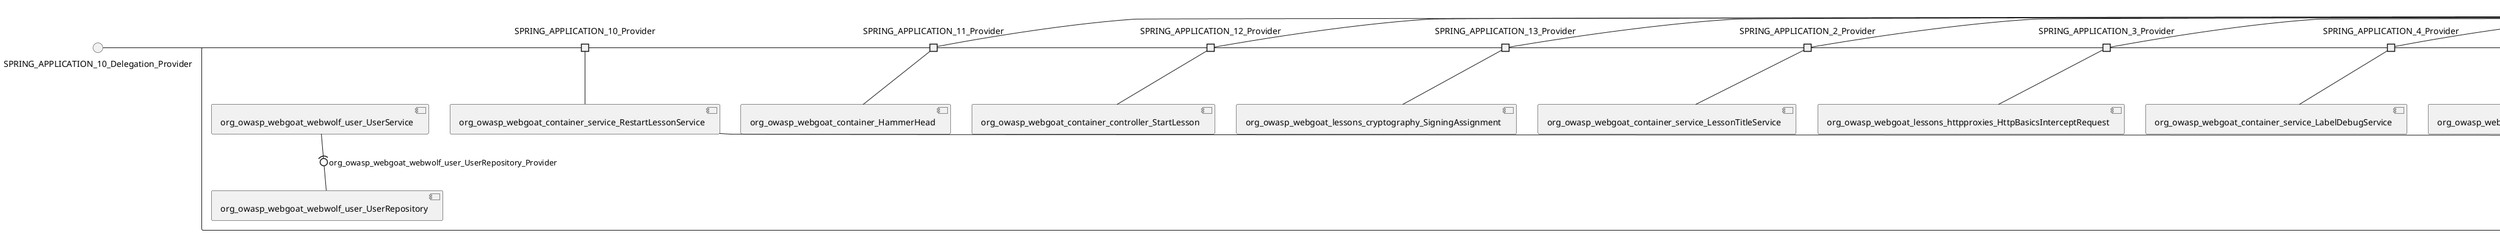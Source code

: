@startuml
skinparam fixCircleLabelOverlapping true
skinparam componentStyle uml2
() SPRING_APPLICATION_10_Delegation_Provider
() SPRING_APPLICATION_11_Delegation_Provider
() SPRING_APPLICATION_12_Delegation_Provider
() SPRING_APPLICATION_13_Delegation_Provider
() SPRING_APPLICATION_2_Delegation_Provider
() SPRING_APPLICATION_3_Delegation_Provider
() SPRING_APPLICATION_4_Delegation_Provider
() SPRING_APPLICATION_5_Delegation_Provider
() SPRING_APPLICATION_6_Delegation_Provider
() SPRING_APPLICATION_7_Delegation_Provider
() SPRING_APPLICATION_8_Delegation_Provider
() SPRING_APPLICATION_9_Delegation_Provider
() SPRING_APPLICATION_BypassRestrictions_FieldRestrictions_POST_Delegation_Provider
() SPRING_APPLICATION_BypassRestrictions_frontendValidation_POST_Delegation_Provider
() SPRING_APPLICATION_ChromeDevTools_dummy_POST_Delegation_Provider
() SPRING_APPLICATION_CrossSiteScriptingStored_stored_xss_follow_up_POST_Delegation_Provider
() SPRING_APPLICATION_CrossSiteScripting_attack1_POST_Delegation_Provider
() SPRING_APPLICATION_CrossSiteScripting_attack3_POST_Delegation_Provider
() SPRING_APPLICATION_CrossSiteScripting_attack4_POST_Delegation_Provider
() SPRING_APPLICATION_CrossSiteScripting_attack5a_GET_Delegation_Provider
() SPRING_APPLICATION_CrossSiteScripting_attack6a_POST_Delegation_Provider
() SPRING_APPLICATION_CrossSiteScripting_dom_follow_up_POST_Delegation_Provider
() SPRING_APPLICATION_CrossSiteScripting_phone_home_xss_POST_Delegation_Provider
() SPRING_APPLICATION_CrossSiteScripting_quiz_GET_POST_Delegation_Provider
() SPRING_APPLICATION_Delegation_Provider
() SPRING_APPLICATION_GET_10_Delegation_Provider
() SPRING_APPLICATION_GET_11_Delegation_Provider
() SPRING_APPLICATION_GET_2_Delegation_Provider
() SPRING_APPLICATION_GET_3_Delegation_Provider
() SPRING_APPLICATION_GET_4_Delegation_Provider
() SPRING_APPLICATION_GET_5_Delegation_Provider
() SPRING_APPLICATION_GET_6_Delegation_Provider
() SPRING_APPLICATION_GET_7_Delegation_Provider
() SPRING_APPLICATION_GET_8_Delegation_Provider
() SPRING_APPLICATION_GET_9_Delegation_Provider
() SPRING_APPLICATION_GET_Delegation_Provider
() SPRING_APPLICATION_HtmlTampering_task_POST_Delegation_Provider
() SPRING_APPLICATION_HttpBasics_attack1_POST_Delegation_Provider
() SPRING_APPLICATION_HttpBasics_attack2_POST_Delegation_Provider
() SPRING_APPLICATION_IDOR_diff_attributes_POST_Delegation_Provider
() SPRING_APPLICATION_IDOR_login_POST_Delegation_Provider
() SPRING_APPLICATION_IDOR_profile_alt_path_POST_Delegation_Provider
() SPRING_APPLICATION_InsecureDeserialization_task_POST_Delegation_Provider
() SPRING_APPLICATION_InsecureLogin_POST_Delegation_Provider
() SPRING_APPLICATION_JWT_decode_POST_Delegation_Provider
() SPRING_APPLICATION_JWT_jku_POST_Delegation_Provider
() SPRING_APPLICATION_JWT_kid_POST_Delegation_Provider
() SPRING_APPLICATION_JWT_quiz_GET_POST_Delegation_Provider
() SPRING_APPLICATION_JWT_refresh_POST_Delegation_Provider
() SPRING_APPLICATION_JWT_votings_GET_POST_Delegation_Provider
() SPRING_APPLICATION_LogSpoofing_log_bleeding_POST_Delegation_Provider
() SPRING_APPLICATION_LogSpoofing_log_spoofing_POST_Delegation_Provider
() SPRING_APPLICATION_POST_10_Delegation_Provider
() SPRING_APPLICATION_POST_11_Delegation_Provider
() SPRING_APPLICATION_POST_12_Delegation_Provider
() SPRING_APPLICATION_POST_13_Delegation_Provider
() SPRING_APPLICATION_POST_14_Delegation_Provider
() SPRING_APPLICATION_POST_15_Delegation_Provider
() SPRING_APPLICATION_POST_16_Delegation_Provider
() SPRING_APPLICATION_POST_17_Delegation_Provider
() SPRING_APPLICATION_POST_18_Delegation_Provider
() SPRING_APPLICATION_POST_2_Delegation_Provider
() SPRING_APPLICATION_POST_3_Delegation_Provider
() SPRING_APPLICATION_POST_4_Delegation_Provider
() SPRING_APPLICATION_POST_5_Delegation_Provider
() SPRING_APPLICATION_POST_6_Delegation_Provider
() SPRING_APPLICATION_POST_7_Delegation_Provider
() SPRING_APPLICATION_POST_8_Delegation_Provider
() SPRING_APPLICATION_POST_9_Delegation_Provider
() SPRING_APPLICATION_POST_Delegation_Provider
() SPRING_APPLICATION_PUT_Delegation_Provider
() SPRING_APPLICATION_PasswordReset_ForgotPassword_create_password_reset_link_POST_Delegation_Provider
() SPRING_APPLICATION_PasswordReset_SecurityQuestions_POST_Delegation_Provider
() SPRING_APPLICATION_PasswordReset_reset_POST_Delegation_Provider
() SPRING_APPLICATION_PathTraversal_profile_picture_GET_Delegation_Provider
() SPRING_APPLICATION_PathTraversal_profile_picture_fix_GET_Delegation_Provider
() SPRING_APPLICATION_PathTraversal_profile_upload_POST_Delegation_Provider
() SPRING_APPLICATION_PathTraversal_profile_upload_fix_POST_Delegation_Provider
() SPRING_APPLICATION_PathTraversal_profile_upload_remove_user_input_POST_Delegation_Provider
() SPRING_APPLICATION_PathTraversal_random_POST_Delegation_Provider
() SPRING_APPLICATION_PathTraversal_random_picture_GET_Delegation_Provider
() SPRING_APPLICATION_PathTraversal_zip_slip_GET_POST_Delegation_Provider
() SPRING_APPLICATION_SSRF_task1_POST_Delegation_Provider
() SPRING_APPLICATION_SSRF_task2_POST_Delegation_Provider
() SPRING_APPLICATION_SecurePasswords_assignment_POST_Delegation_Provider
() SPRING_APPLICATION_SqlInjectionAdvanced_attack6a_POST_Delegation_Provider
() SPRING_APPLICATION_SqlInjectionAdvanced_attack6b_POST_Delegation_Provider
() SPRING_APPLICATION_SqlInjectionAdvanced_challenge_Login_POST_Delegation_Provider
() SPRING_APPLICATION_SqlInjectionAdvanced_challenge_PUT_Delegation_Provider
() SPRING_APPLICATION_SqlInjectionAdvanced_quiz_GET_POST_Delegation_Provider
() SPRING_APPLICATION_SqlInjectionMitigations_attack10a_POST_Delegation_Provider
() SPRING_APPLICATION_SqlInjectionMitigations_attack10b_POST_Delegation_Provider
() SPRING_APPLICATION_SqlInjectionMitigations_attack12a_POST_Delegation_Provider
() SPRING_APPLICATION_SqlInjectionMitigations_servers_GET_Delegation_Provider
() SPRING_APPLICATION_SqlInjection_assignment5a_POST_Delegation_Provider
() SPRING_APPLICATION_SqlInjection_assignment5b_POST_Delegation_Provider
() SPRING_APPLICATION_SqlInjection_attack10_POST_Delegation_Provider
() SPRING_APPLICATION_SqlInjection_attack2_POST_Delegation_Provider
() SPRING_APPLICATION_SqlInjection_attack3_POST_Delegation_Provider
() SPRING_APPLICATION_SqlInjection_attack4_POST_Delegation_Provider
() SPRING_APPLICATION_SqlInjection_attack5_POST_Delegation_Provider
() SPRING_APPLICATION_SqlInjection_attack8_POST_Delegation_Provider
() SPRING_APPLICATION_SqlInjection_attack9_POST_Delegation_Provider
() SPRING_APPLICATION_SqlOnlyInputValidationOnKeywords_attack_POST_Delegation_Provider
() SPRING_APPLICATION_SqlOnlyInputValidation_attack_POST_Delegation_Provider
() SPRING_APPLICATION_VulnerableComponents_attack1_POST_Delegation_Provider
() SPRING_APPLICATION_WebWolf_GET_Delegation_Provider
() SPRING_APPLICATION_WebWolf_landing_POST_Delegation_Provider
() SPRING_APPLICATION_WebWolf_mail_POST_Delegation_Provider
() SPRING_APPLICATION_challenge_1_POST_Delegation_Provider
() SPRING_APPLICATION_challenge_5_POST_Delegation_Provider
() SPRING_APPLICATION_challenge_7_POST_Delegation_Provider
() SPRING_APPLICATION_challenge_8_GET_Delegation_Provider
() SPRING_APPLICATION_challenge_logo_Delegation_Provider
() SPRING_APPLICATION_cia_quiz_GET_POST_Delegation_Provider
() SPRING_APPLICATION_clientSideFiltering_attack1_POST_Delegation_Provider
() SPRING_APPLICATION_clientSideFiltering_challenge_store_coupons_GET_Delegation_Provider
() SPRING_APPLICATION_clientSideFiltering_getItForFree_POST_Delegation_Provider
() SPRING_APPLICATION_clientSideFiltering_salaries_GET_Delegation_Provider
() SPRING_APPLICATION_crypto_encoding_xor_POST_Delegation_Provider
() SPRING_APPLICATION_crypto_secure_defaults_POST_Delegation_Provider
() SPRING_APPLICATION_jwt_GET_Delegation_Provider
() SPRING_APPLICATION_landing_Delegation_Provider
() SPRING_APPLICATION_lesson_template_GET_POST_Delegation_Provider
() SPRING_APPLICATION_login_oauth_mvc_GET_Delegation_Provider
() SPRING_APPLICATION_mail_DELETE_GET_POST_Delegation_Provider
() SPRING_APPLICATION_register_mvc_POST_Delegation_Provider
() SPRING_APPLICATION_registration_GET_Delegation_Provider
() SPRING_APPLICATION_requests_GET_Delegation_Provider
() SPRING_APPLICATION_scoreboard_data_GET_Delegation_Provider
() SPRING_APPLICATION_server_directory_GET_Delegation_Provider
() SPRING_APPLICATION_service_lessonoverview_mvc_Delegation_Provider
() SPRING_APPLICATION_xxe_comments_GET_Delegation_Provider
rectangle System {
[org_owasp_webgoat_container_HammerHead] [[webgoat-webgoat.repository#_Y9H17tSEEe6ML8JcFlEOmQ]]
[org_owasp_webgoat_container_WebWolfRedirect] [[webgoat-webgoat.repository#_Y9H17tSEEe6ML8JcFlEOmQ]]
[org_owasp_webgoat_container_controller_StartLesson] [[webgoat-webgoat.repository#_Y9H17tSEEe6ML8JcFlEOmQ]]
[org_owasp_webgoat_container_controller_Welcome] [[webgoat-webgoat.repository#_Y9H17tSEEe6ML8JcFlEOmQ]]
[org_owasp_webgoat_container_i18n_PluginMessages_Provider] [[webgoat-webgoat.repository#_Y9H17tSEEe6ML8JcFlEOmQ]]
[org_owasp_webgoat_container_service_EnvironmentService] [[webgoat-webgoat.repository#_Y9H17tSEEe6ML8JcFlEOmQ]]
[org_owasp_webgoat_container_service_HintService] [[webgoat-webgoat.repository#_Y9H17tSEEe6ML8JcFlEOmQ]]
[org_owasp_webgoat_container_service_LabelDebugService] [[webgoat-webgoat.repository#_Y9H17tSEEe6ML8JcFlEOmQ]]
[org_owasp_webgoat_container_service_LabelService] [[webgoat-webgoat.repository#_Y9H17tSEEe6ML8JcFlEOmQ]]
[org_owasp_webgoat_container_service_LessonInfoService] [[webgoat-webgoat.repository#_Y9H17tSEEe6ML8JcFlEOmQ]]
[org_owasp_webgoat_container_service_LessonMenuService] [[webgoat-webgoat.repository#_Y9H17tSEEe6ML8JcFlEOmQ]]
[org_owasp_webgoat_container_service_LessonProgressService] [[webgoat-webgoat.repository#_Y9H17tSEEe6ML8JcFlEOmQ]]
[org_owasp_webgoat_container_service_LessonTitleService] [[webgoat-webgoat.repository#_Y9H17tSEEe6ML8JcFlEOmQ]]
[org_owasp_webgoat_container_service_ReportCardService] [[webgoat-webgoat.repository#_Y9H17tSEEe6ML8JcFlEOmQ]]
[org_owasp_webgoat_container_service_RestartLessonService] [[webgoat-webgoat.repository#_Y9H17tSEEe6ML8JcFlEOmQ]]
[org_owasp_webgoat_container_service_SessionService] [[webgoat-webgoat.repository#_Y9H17tSEEe6ML8JcFlEOmQ]]
[org_owasp_webgoat_container_session_UserSessionData_Provider] [[webgoat-webgoat.repository#_Y9H17tSEEe6ML8JcFlEOmQ]]
[org_owasp_webgoat_container_session_WebSession_Provider] [[webgoat-webgoat.repository#_Y9H17tSEEe6ML8JcFlEOmQ]]
[org_owasp_webgoat_container_users_RegistrationController] [[webgoat-webgoat.repository#_Y9H17tSEEe6ML8JcFlEOmQ]]
[org_owasp_webgoat_container_users_Scoreboard] [[webgoat-webgoat.repository#_Y9H17tSEEe6ML8JcFlEOmQ]]
[org_owasp_webgoat_container_users_UserRepository] [[webgoat-webgoat.repository#_Y9H17tSEEe6ML8JcFlEOmQ]]
[org_owasp_webgoat_container_users_UserService] [[webgoat-webgoat.repository#_Y9H17tSEEe6ML8JcFlEOmQ]]
[org_owasp_webgoat_container_users_UserTrackerRepository] [[webgoat-webgoat.repository#_Y9H17tSEEe6ML8JcFlEOmQ]]
[org_owasp_webgoat_lessons_authbypass_VerifyAccount] [[webgoat-webgoat.repository#_Y9H17tSEEe6ML8JcFlEOmQ]]
[org_owasp_webgoat_lessons_bypassrestrictions_BypassRestrictionsFieldRestrictions] [[webgoat-webgoat.repository#_Y9H17tSEEe6ML8JcFlEOmQ]]
[org_owasp_webgoat_lessons_bypassrestrictions_BypassRestrictionsFrontendValidation] [[webgoat-webgoat.repository#_Y9H17tSEEe6ML8JcFlEOmQ]]
[org_owasp_webgoat_lessons_challenges_FlagController] [[webgoat-webgoat.repository#_Y9H17tSEEe6ML8JcFlEOmQ]]
[org_owasp_webgoat_lessons_challenges_challenge1_Assignment1] [[webgoat-webgoat.repository#_Y9H17tSEEe6ML8JcFlEOmQ]]
[org_owasp_webgoat_lessons_challenges_challenge1_ImageServlet] [[webgoat-webgoat.repository#_Y9H17tSEEe6ML8JcFlEOmQ]]
[org_owasp_webgoat_lessons_challenges_challenge5_Assignment5] [[webgoat-webgoat.repository#_Y9H17tSEEe6ML8JcFlEOmQ]]
[org_owasp_webgoat_lessons_challenges_challenge7_Assignment7] [[webgoat-webgoat.repository#_Y9H17tSEEe6ML8JcFlEOmQ]]
[org_owasp_webgoat_lessons_challenges_challenge8_Assignment8] [[webgoat-webgoat.repository#_Y9H17tSEEe6ML8JcFlEOmQ]]
[org_owasp_webgoat_lessons_chromedevtools_NetworkDummy] [[webgoat-webgoat.repository#_Y9H17tSEEe6ML8JcFlEOmQ]]
[org_owasp_webgoat_lessons_chromedevtools_NetworkLesson] [[webgoat-webgoat.repository#_Y9H17tSEEe6ML8JcFlEOmQ]]
[org_owasp_webgoat_lessons_cia_CIAQuiz] [[webgoat-webgoat.repository#_Y9H17tSEEe6ML8JcFlEOmQ]]
[org_owasp_webgoat_lessons_clientsidefiltering_ClientSideFilteringAssignment] [[webgoat-webgoat.repository#_Y9H17tSEEe6ML8JcFlEOmQ]]
[org_owasp_webgoat_lessons_clientsidefiltering_ClientSideFilteringFreeAssignment] [[webgoat-webgoat.repository#_Y9H17tSEEe6ML8JcFlEOmQ]]
[org_owasp_webgoat_lessons_clientsidefiltering_Salaries] [[webgoat-webgoat.repository#_Y9H17tSEEe6ML8JcFlEOmQ]]
[org_owasp_webgoat_lessons_clientsidefiltering_ShopEndpoint] [[webgoat-webgoat.repository#_Y9H17tSEEe6ML8JcFlEOmQ]]
[org_owasp_webgoat_lessons_cryptography_EncodingAssignment] [[webgoat-webgoat.repository#_Y9H17tSEEe6ML8JcFlEOmQ]]
[org_owasp_webgoat_lessons_cryptography_HashingAssignment] [[webgoat-webgoat.repository#_Y9H17tSEEe6ML8JcFlEOmQ]]
[org_owasp_webgoat_lessons_cryptography_SecureDefaultsAssignment] [[webgoat-webgoat.repository#_Y9H17tSEEe6ML8JcFlEOmQ]]
[org_owasp_webgoat_lessons_cryptography_SigningAssignment] [[webgoat-webgoat.repository#_Y9H17tSEEe6ML8JcFlEOmQ]]
[org_owasp_webgoat_lessons_cryptography_XOREncodingAssignment] [[webgoat-webgoat.repository#_Y9H17tSEEe6ML8JcFlEOmQ]]
[org_owasp_webgoat_lessons_csrf_CSRFConfirmFlag1] [[webgoat-webgoat.repository#_Y9H17tSEEe6ML8JcFlEOmQ]]
[org_owasp_webgoat_lessons_csrf_CSRFFeedback] [[webgoat-webgoat.repository#_Y9H17tSEEe6ML8JcFlEOmQ]]
[org_owasp_webgoat_lessons_csrf_CSRFGetFlag] [[webgoat-webgoat.repository#_Y9H17tSEEe6ML8JcFlEOmQ]]
[org_owasp_webgoat_lessons_csrf_CSRFLogin] [[webgoat-webgoat.repository#_Y9H17tSEEe6ML8JcFlEOmQ]]
[org_owasp_webgoat_lessons_csrf_ForgedReviews] [[webgoat-webgoat.repository#_Y9H17tSEEe6ML8JcFlEOmQ]]
[org_owasp_webgoat_lessons_csrf_ObjectMapper_Provider] [[webgoat-webgoat.repository#_Y9H17tSEEe6ML8JcFlEOmQ]]
[org_owasp_webgoat_lessons_deserialization_InsecureDeserializationTask] [[webgoat-webgoat.repository#_Y9H17tSEEe6ML8JcFlEOmQ]]
[org_owasp_webgoat_lessons_hijacksession_HijackSessionAssignment] [[webgoat-webgoat.repository#_Y9H17tSEEe6ML8JcFlEOmQ]]
[org_owasp_webgoat_lessons_hijacksession_cas_HijackSessionAuthenticationProvider] [[webgoat-webgoat.repository#_Y9H17tSEEe6ML8JcFlEOmQ]]
[org_owasp_webgoat_lessons_htmltampering_HtmlTamperingTask] [[webgoat-webgoat.repository#_Y9H17tSEEe6ML8JcFlEOmQ]]
[org_owasp_webgoat_lessons_httpbasics_HttpBasicsLesson] [[webgoat-webgoat.repository#_Y9H17tSEEe6ML8JcFlEOmQ]]
[org_owasp_webgoat_lessons_httpbasics_HttpBasicsQuiz] [[webgoat-webgoat.repository#_Y9H17tSEEe6ML8JcFlEOmQ]]
[org_owasp_webgoat_lessons_httpproxies_HttpBasicsInterceptRequest] [[webgoat-webgoat.repository#_Y9H17tSEEe6ML8JcFlEOmQ]]
[org_owasp_webgoat_lessons_idor_IDORDiffAttributes] [[webgoat-webgoat.repository#_Y9H17tSEEe6ML8JcFlEOmQ]]
[org_owasp_webgoat_lessons_idor_IDOREditOtherProfile] [[webgoat-webgoat.repository#_Y9H17tSEEe6ML8JcFlEOmQ]]
[org_owasp_webgoat_lessons_idor_IDORLogin] [[webgoat-webgoat.repository#_Y9H17tSEEe6ML8JcFlEOmQ]]
[org_owasp_webgoat_lessons_idor_IDORViewOtherProfile] [[webgoat-webgoat.repository#_Y9H17tSEEe6ML8JcFlEOmQ]]
[org_owasp_webgoat_lessons_idor_IDORViewOwnProfile] [[webgoat-webgoat.repository#_Y9H17tSEEe6ML8JcFlEOmQ]]
[org_owasp_webgoat_lessons_idor_IDORViewOwnProfileAltUrl] [[webgoat-webgoat.repository#_Y9H17tSEEe6ML8JcFlEOmQ]]
[org_owasp_webgoat_lessons_insecurelogin_InsecureLoginTask] [[webgoat-webgoat.repository#_Y9H17tSEEe6ML8JcFlEOmQ]]
[org_owasp_webgoat_lessons_jwt_JWTDecodeEndpoint] [[webgoat-webgoat.repository#_Y9H17tSEEe6ML8JcFlEOmQ]]
[org_owasp_webgoat_lessons_jwt_JWTQuiz] [[webgoat-webgoat.repository#_Y9H17tSEEe6ML8JcFlEOmQ]]
[org_owasp_webgoat_lessons_jwt_JWTRefreshEndpoint] [[webgoat-webgoat.repository#_Y9H17tSEEe6ML8JcFlEOmQ]]
[org_owasp_webgoat_lessons_jwt_JWTSecretKeyEndpoint] [[webgoat-webgoat.repository#_Y9H17tSEEe6ML8JcFlEOmQ]]
[org_owasp_webgoat_lessons_jwt_JWTVotesEndpoint] [[webgoat-webgoat.repository#_Y9H17tSEEe6ML8JcFlEOmQ]]
[org_owasp_webgoat_lessons_jwt_claimmisuse_JWTHeaderJKUEndpoint] [[webgoat-webgoat.repository#_Y9H17tSEEe6ML8JcFlEOmQ]]
[org_owasp_webgoat_lessons_jwt_claimmisuse_JWTHeaderKIDEndpoint] [[webgoat-webgoat.repository#_Y9H17tSEEe6ML8JcFlEOmQ]]
[org_owasp_webgoat_lessons_lessontemplate_SampleAttack] [[webgoat-webgoat.repository#_Y9H17tSEEe6ML8JcFlEOmQ]]
[org_owasp_webgoat_lessons_logging_LogBleedingTask] [[webgoat-webgoat.repository#_Y9H17tSEEe6ML8JcFlEOmQ]]
[org_owasp_webgoat_lessons_logging_LogSpoofingTask] [[webgoat-webgoat.repository#_Y9H17tSEEe6ML8JcFlEOmQ]]
[org_owasp_webgoat_lessons_missingac_MissingFunctionACHiddenMenus] [[webgoat-webgoat.repository#_Y9H17tSEEe6ML8JcFlEOmQ]]
[org_owasp_webgoat_lessons_missingac_MissingFunctionACUsers] [[webgoat-webgoat.repository#_Y9H17tSEEe6ML8JcFlEOmQ]]
[org_owasp_webgoat_lessons_missingac_MissingFunctionACYourHash] [[webgoat-webgoat.repository#_Y9H17tSEEe6ML8JcFlEOmQ]]
[org_owasp_webgoat_lessons_missingac_MissingFunctionACYourHashAdmin] [[webgoat-webgoat.repository#_Y9H17tSEEe6ML8JcFlEOmQ]]
[org_owasp_webgoat_lessons_passwordreset_QuestionsAssignment] [[webgoat-webgoat.repository#_Y9H17tSEEe6ML8JcFlEOmQ]]
[org_owasp_webgoat_lessons_passwordreset_ResetLinkAssignment] [[webgoat-webgoat.repository#_Y9H17tSEEe6ML8JcFlEOmQ]]
[org_owasp_webgoat_lessons_passwordreset_ResetLinkAssignmentForgotPassword] [[webgoat-webgoat.repository#_Y9H17tSEEe6ML8JcFlEOmQ]]
[org_owasp_webgoat_lessons_passwordreset_SecurityQuestionAssignment] [[webgoat-webgoat.repository#_Y9H17tSEEe6ML8JcFlEOmQ]]
[org_owasp_webgoat_lessons_passwordreset_SimpleMailAssignment] [[webgoat-webgoat.repository#_Y9H17tSEEe6ML8JcFlEOmQ]]
[org_owasp_webgoat_lessons_passwordreset_TriedQuestions] [[webgoat-webgoat.repository#_Y9H17tSEEe6ML8JcFlEOmQ]]
[org_owasp_webgoat_lessons_pathtraversal_ProfileUpload] [[webgoat-webgoat.repository#_Y9H17tSEEe6ML8JcFlEOmQ]]
[org_owasp_webgoat_lessons_pathtraversal_ProfileUploadFix] [[webgoat-webgoat.repository#_Y9H17tSEEe6ML8JcFlEOmQ]]
[org_owasp_webgoat_lessons_pathtraversal_ProfileUploadRemoveUserInput] [[webgoat-webgoat.repository#_Y9H17tSEEe6ML8JcFlEOmQ]]
[org_owasp_webgoat_lessons_pathtraversal_ProfileUploadRetrieval] [[webgoat-webgoat.repository#_Y9H17tSEEe6ML8JcFlEOmQ]]
[org_owasp_webgoat_lessons_pathtraversal_ProfileZipSlip] [[webgoat-webgoat.repository#_Y9H17tSEEe6ML8JcFlEOmQ]]
[org_owasp_webgoat_lessons_securepasswords_SecurePasswordsAssignment] [[webgoat-webgoat.repository#_Y9H17tSEEe6ML8JcFlEOmQ]]
[org_owasp_webgoat_lessons_spoofcookie_SpoofCookieAssignment] [[webgoat-webgoat.repository#_Y9H17tSEEe6ML8JcFlEOmQ]]
[org_owasp_webgoat_lessons_sqlinjection_advanced_SqlInjectionChallenge] [[webgoat-webgoat.repository#_Y9H17tSEEe6ML8JcFlEOmQ]]
[org_owasp_webgoat_lessons_sqlinjection_advanced_SqlInjectionChallengeLogin] [[webgoat-webgoat.repository#_Y9H17tSEEe6ML8JcFlEOmQ]]
[org_owasp_webgoat_lessons_sqlinjection_advanced_SqlInjectionLesson6a] [[webgoat-webgoat.repository#_Y9H17tSEEe6ML8JcFlEOmQ]]
[org_owasp_webgoat_lessons_sqlinjection_advanced_SqlInjectionLesson6b] [[webgoat-webgoat.repository#_Y9H17tSEEe6ML8JcFlEOmQ]]
[org_owasp_webgoat_lessons_sqlinjection_advanced_SqlInjectionQuiz] [[webgoat-webgoat.repository#_Y9H17tSEEe6ML8JcFlEOmQ]]
[org_owasp_webgoat_lessons_sqlinjection_introduction_SqlInjectionLesson10] [[webgoat-webgoat.repository#_Y9H17tSEEe6ML8JcFlEOmQ]]
[org_owasp_webgoat_lessons_sqlinjection_introduction_SqlInjectionLesson2] [[webgoat-webgoat.repository#_Y9H17tSEEe6ML8JcFlEOmQ]]
[org_owasp_webgoat_lessons_sqlinjection_introduction_SqlInjectionLesson3] [[webgoat-webgoat.repository#_Y9H17tSEEe6ML8JcFlEOmQ]]
[org_owasp_webgoat_lessons_sqlinjection_introduction_SqlInjectionLesson4] [[webgoat-webgoat.repository#_Y9H17tSEEe6ML8JcFlEOmQ]]
[org_owasp_webgoat_lessons_sqlinjection_introduction_SqlInjectionLesson5] [[webgoat-webgoat.repository#_Y9H17tSEEe6ML8JcFlEOmQ]]
[org_owasp_webgoat_lessons_sqlinjection_introduction_SqlInjectionLesson5a] [[webgoat-webgoat.repository#_Y9H17tSEEe6ML8JcFlEOmQ]]
[org_owasp_webgoat_lessons_sqlinjection_introduction_SqlInjectionLesson5b] [[webgoat-webgoat.repository#_Y9H17tSEEe6ML8JcFlEOmQ]]
[org_owasp_webgoat_lessons_sqlinjection_introduction_SqlInjectionLesson8] [[webgoat-webgoat.repository#_Y9H17tSEEe6ML8JcFlEOmQ]]
[org_owasp_webgoat_lessons_sqlinjection_introduction_SqlInjectionLesson9] [[webgoat-webgoat.repository#_Y9H17tSEEe6ML8JcFlEOmQ]]
[org_owasp_webgoat_lessons_sqlinjection_mitigation_Servers] [[webgoat-webgoat.repository#_Y9H17tSEEe6ML8JcFlEOmQ]]
[org_owasp_webgoat_lessons_sqlinjection_mitigation_SqlInjectionLesson10a] [[webgoat-webgoat.repository#_Y9H17tSEEe6ML8JcFlEOmQ]]
[org_owasp_webgoat_lessons_sqlinjection_mitigation_SqlInjectionLesson10b] [[webgoat-webgoat.repository#_Y9H17tSEEe6ML8JcFlEOmQ]]
[org_owasp_webgoat_lessons_sqlinjection_mitigation_SqlInjectionLesson13] [[webgoat-webgoat.repository#_Y9H17tSEEe6ML8JcFlEOmQ]]
[org_owasp_webgoat_lessons_sqlinjection_mitigation_SqlOnlyInputValidation] [[webgoat-webgoat.repository#_Y9H17tSEEe6ML8JcFlEOmQ]]
[org_owasp_webgoat_lessons_sqlinjection_mitigation_SqlOnlyInputValidationOnKeywords] [[webgoat-webgoat.repository#_Y9H17tSEEe6ML8JcFlEOmQ]]
[org_owasp_webgoat_lessons_ssrf_SSRFTask1] [[webgoat-webgoat.repository#_Y9H17tSEEe6ML8JcFlEOmQ]]
[org_owasp_webgoat_lessons_ssrf_SSRFTask2] [[webgoat-webgoat.repository#_Y9H17tSEEe6ML8JcFlEOmQ]]
[org_owasp_webgoat_lessons_vulnerablecomponents_VulnerableComponentsLesson] [[webgoat-webgoat.repository#_Y9H17tSEEe6ML8JcFlEOmQ]]
[org_owasp_webgoat_lessons_webwolfintroduction_LandingAssignment] [[webgoat-webgoat.repository#_Y9H17tSEEe6ML8JcFlEOmQ]]
[org_owasp_webgoat_lessons_webwolfintroduction_MailAssignment] [[webgoat-webgoat.repository#_Y9H17tSEEe6ML8JcFlEOmQ]]
[org_owasp_webgoat_lessons_xss_CrossSiteScriptingLesson1] [[webgoat-webgoat.repository#_Y9H17tSEEe6ML8JcFlEOmQ]]
[org_owasp_webgoat_lessons_xss_CrossSiteScriptingLesson3] [[webgoat-webgoat.repository#_Y9H17tSEEe6ML8JcFlEOmQ]]
[org_owasp_webgoat_lessons_xss_CrossSiteScriptingLesson4] [[webgoat-webgoat.repository#_Y9H17tSEEe6ML8JcFlEOmQ]]
[org_owasp_webgoat_lessons_xss_CrossSiteScriptingLesson5a] [[webgoat-webgoat.repository#_Y9H17tSEEe6ML8JcFlEOmQ]]
[org_owasp_webgoat_lessons_xss_CrossSiteScriptingLesson6a] [[webgoat-webgoat.repository#_Y9H17tSEEe6ML8JcFlEOmQ]]
[org_owasp_webgoat_lessons_xss_CrossSiteScriptingQuiz] [[webgoat-webgoat.repository#_Y9H17tSEEe6ML8JcFlEOmQ]]
[org_owasp_webgoat_lessons_xss_DOMCrossSiteScripting] [[webgoat-webgoat.repository#_Y9H17tSEEe6ML8JcFlEOmQ]]
[org_owasp_webgoat_lessons_xss_DOMCrossSiteScriptingVerifier] [[webgoat-webgoat.repository#_Y9H17tSEEe6ML8JcFlEOmQ]]
[org_owasp_webgoat_lessons_xss_stored_StoredCrossSiteScriptingVerifier] [[webgoat-webgoat.repository#_Y9H17tSEEe6ML8JcFlEOmQ]]
[org_owasp_webgoat_lessons_xss_stored_StoredXssComments] [[webgoat-webgoat.repository#_Y9H17tSEEe6ML8JcFlEOmQ]]
[org_owasp_webgoat_lessons_xxe_BlindSendFileAssignment] [[webgoat-webgoat.repository#_Y9H17tSEEe6ML8JcFlEOmQ]]
[org_owasp_webgoat_lessons_xxe_CommentsCache] [[webgoat-webgoat.repository#_Y9H17tSEEe6ML8JcFlEOmQ]]
[org_owasp_webgoat_lessons_xxe_CommentsEndpoint] [[webgoat-webgoat.repository#_Y9H17tSEEe6ML8JcFlEOmQ]]
[org_owasp_webgoat_lessons_xxe_ContentTypeAssignment] [[webgoat-webgoat.repository#_Y9H17tSEEe6ML8JcFlEOmQ]]
[org_owasp_webgoat_lessons_xxe_SimpleXXE] [[webgoat-webgoat.repository#_Y9H17tSEEe6ML8JcFlEOmQ]]
[org_owasp_webgoat_webwolf_FileServer] [[webgoat-webgoat.repository#_Y9H17tSEEe6ML8JcFlEOmQ]]
[org_owasp_webgoat_webwolf_jwt_JWTController] [[webgoat-webgoat.repository#_Y9H17tSEEe6ML8JcFlEOmQ]]
[org_owasp_webgoat_webwolf_mailbox_MailboxController] [[webgoat-webgoat.repository#_Y9H17tSEEe6ML8JcFlEOmQ]]
[org_owasp_webgoat_webwolf_mailbox_MailboxRepository] [[webgoat-webgoat.repository#_Y9H17tSEEe6ML8JcFlEOmQ]]
[org_owasp_webgoat_webwolf_requests_LandingPage] [[webgoat-webgoat.repository#_Y9H17tSEEe6ML8JcFlEOmQ]]
[org_owasp_webgoat_webwolf_requests_Requests] [[webgoat-webgoat.repository#_Y9H17tSEEe6ML8JcFlEOmQ]]
[org_owasp_webgoat_webwolf_user_UserRepository] [[webgoat-webgoat.repository#_Y9H17tSEEe6ML8JcFlEOmQ]]
[org_owasp_webgoat_webwolf_user_UserService] [[webgoat-webgoat.repository#_Y9H17tSEEe6ML8JcFlEOmQ]]
port SPRING_APPLICATION_10_Provider
SPRING_APPLICATION_10_Delegation_Provider - SPRING_APPLICATION_10_Provider
SPRING_APPLICATION_10_Provider - [org_owasp_webgoat_container_service_RestartLessonService]
port SPRING_APPLICATION_11_Provider
SPRING_APPLICATION_11_Delegation_Provider - SPRING_APPLICATION_11_Provider
SPRING_APPLICATION_11_Provider - [org_owasp_webgoat_container_HammerHead]
port SPRING_APPLICATION_12_Provider
SPRING_APPLICATION_12_Delegation_Provider - SPRING_APPLICATION_12_Provider
SPRING_APPLICATION_12_Provider - [org_owasp_webgoat_container_controller_StartLesson]
port SPRING_APPLICATION_13_Provider
SPRING_APPLICATION_13_Delegation_Provider - SPRING_APPLICATION_13_Provider
SPRING_APPLICATION_13_Provider - [org_owasp_webgoat_lessons_cryptography_SigningAssignment]
port SPRING_APPLICATION_2_Provider
SPRING_APPLICATION_2_Delegation_Provider - SPRING_APPLICATION_2_Provider
SPRING_APPLICATION_2_Provider - [org_owasp_webgoat_container_service_LessonTitleService]
port SPRING_APPLICATION_3_Provider
SPRING_APPLICATION_3_Delegation_Provider - SPRING_APPLICATION_3_Provider
SPRING_APPLICATION_3_Provider - [org_owasp_webgoat_lessons_httpproxies_HttpBasicsInterceptRequest]
port SPRING_APPLICATION_4_Provider
SPRING_APPLICATION_4_Delegation_Provider - SPRING_APPLICATION_4_Provider
SPRING_APPLICATION_4_Provider - [org_owasp_webgoat_container_service_LabelDebugService]
port SPRING_APPLICATION_5_Provider
SPRING_APPLICATION_5_Delegation_Provider - SPRING_APPLICATION_5_Provider
SPRING_APPLICATION_5_Provider - [org_owasp_webgoat_container_service_LessonInfoService]
port SPRING_APPLICATION_6_Provider
SPRING_APPLICATION_6_Delegation_Provider - SPRING_APPLICATION_6_Provider
SPRING_APPLICATION_6_Provider - [org_owasp_webgoat_container_service_SessionService]
port SPRING_APPLICATION_7_Provider
SPRING_APPLICATION_7_Delegation_Provider - SPRING_APPLICATION_7_Provider
SPRING_APPLICATION_7_Provider - [org_owasp_webgoat_lessons_jwt_JWTSecretKeyEndpoint]
port SPRING_APPLICATION_8_Provider
SPRING_APPLICATION_8_Delegation_Provider - SPRING_APPLICATION_8_Provider
SPRING_APPLICATION_8_Provider - [org_owasp_webgoat_container_service_LessonMenuService]
port SPRING_APPLICATION_9_Provider
SPRING_APPLICATION_9_Delegation_Provider - SPRING_APPLICATION_9_Provider
SPRING_APPLICATION_9_Provider - [org_owasp_webgoat_webwolf_FileServer]
port SPRING_APPLICATION_BypassRestrictions_FieldRestrictions_POST_Provider
SPRING_APPLICATION_BypassRestrictions_FieldRestrictions_POST_Delegation_Provider - SPRING_APPLICATION_BypassRestrictions_FieldRestrictions_POST_Provider
SPRING_APPLICATION_BypassRestrictions_FieldRestrictions_POST_Provider - [org_owasp_webgoat_lessons_bypassrestrictions_BypassRestrictionsFieldRestrictions]
port SPRING_APPLICATION_BypassRestrictions_frontendValidation_POST_Provider
SPRING_APPLICATION_BypassRestrictions_frontendValidation_POST_Delegation_Provider - SPRING_APPLICATION_BypassRestrictions_frontendValidation_POST_Provider
SPRING_APPLICATION_BypassRestrictions_frontendValidation_POST_Provider - [org_owasp_webgoat_lessons_bypassrestrictions_BypassRestrictionsFrontendValidation]
port SPRING_APPLICATION_ChromeDevTools_dummy_POST_Provider
SPRING_APPLICATION_ChromeDevTools_dummy_POST_Delegation_Provider - SPRING_APPLICATION_ChromeDevTools_dummy_POST_Provider
SPRING_APPLICATION_ChromeDevTools_dummy_POST_Provider - [org_owasp_webgoat_lessons_chromedevtools_NetworkDummy]
port SPRING_APPLICATION_CrossSiteScriptingStored_stored_xss_follow_up_POST_Provider
SPRING_APPLICATION_CrossSiteScriptingStored_stored_xss_follow_up_POST_Delegation_Provider - SPRING_APPLICATION_CrossSiteScriptingStored_stored_xss_follow_up_POST_Provider
SPRING_APPLICATION_CrossSiteScriptingStored_stored_xss_follow_up_POST_Provider - [org_owasp_webgoat_lessons_xss_stored_StoredCrossSiteScriptingVerifier]
port SPRING_APPLICATION_CrossSiteScripting_attack1_POST_Provider
SPRING_APPLICATION_CrossSiteScripting_attack1_POST_Delegation_Provider - SPRING_APPLICATION_CrossSiteScripting_attack1_POST_Provider
SPRING_APPLICATION_CrossSiteScripting_attack1_POST_Provider - [org_owasp_webgoat_lessons_xss_CrossSiteScriptingLesson1]
port SPRING_APPLICATION_CrossSiteScripting_attack3_POST_Provider
SPRING_APPLICATION_CrossSiteScripting_attack3_POST_Delegation_Provider - SPRING_APPLICATION_CrossSiteScripting_attack3_POST_Provider
SPRING_APPLICATION_CrossSiteScripting_attack3_POST_Provider - [org_owasp_webgoat_lessons_xss_CrossSiteScriptingLesson3]
port SPRING_APPLICATION_CrossSiteScripting_attack4_POST_Provider
SPRING_APPLICATION_CrossSiteScripting_attack4_POST_Delegation_Provider - SPRING_APPLICATION_CrossSiteScripting_attack4_POST_Provider
SPRING_APPLICATION_CrossSiteScripting_attack4_POST_Provider - [org_owasp_webgoat_lessons_xss_CrossSiteScriptingLesson4]
port SPRING_APPLICATION_CrossSiteScripting_attack5a_GET_Provider
SPRING_APPLICATION_CrossSiteScripting_attack5a_GET_Delegation_Provider - SPRING_APPLICATION_CrossSiteScripting_attack5a_GET_Provider
SPRING_APPLICATION_CrossSiteScripting_attack5a_GET_Provider - [org_owasp_webgoat_lessons_xss_CrossSiteScriptingLesson5a]
port SPRING_APPLICATION_CrossSiteScripting_attack6a_POST_Provider
SPRING_APPLICATION_CrossSiteScripting_attack6a_POST_Delegation_Provider - SPRING_APPLICATION_CrossSiteScripting_attack6a_POST_Provider
SPRING_APPLICATION_CrossSiteScripting_attack6a_POST_Provider - [org_owasp_webgoat_lessons_xss_CrossSiteScriptingLesson6a]
port SPRING_APPLICATION_CrossSiteScripting_dom_follow_up_POST_Provider
SPRING_APPLICATION_CrossSiteScripting_dom_follow_up_POST_Delegation_Provider - SPRING_APPLICATION_CrossSiteScripting_dom_follow_up_POST_Provider
SPRING_APPLICATION_CrossSiteScripting_dom_follow_up_POST_Provider - [org_owasp_webgoat_lessons_xss_DOMCrossSiteScriptingVerifier]
port SPRING_APPLICATION_CrossSiteScripting_phone_home_xss_POST_Provider
SPRING_APPLICATION_CrossSiteScripting_phone_home_xss_POST_Delegation_Provider - SPRING_APPLICATION_CrossSiteScripting_phone_home_xss_POST_Provider
SPRING_APPLICATION_CrossSiteScripting_phone_home_xss_POST_Provider - [org_owasp_webgoat_lessons_xss_DOMCrossSiteScripting]
port SPRING_APPLICATION_CrossSiteScripting_quiz_GET_POST_Provider
SPRING_APPLICATION_CrossSiteScripting_quiz_GET_POST_Delegation_Provider - SPRING_APPLICATION_CrossSiteScripting_quiz_GET_POST_Provider
SPRING_APPLICATION_CrossSiteScripting_quiz_GET_POST_Provider - [org_owasp_webgoat_lessons_xss_CrossSiteScriptingQuiz]
port SPRING_APPLICATION_Provider
SPRING_APPLICATION_Delegation_Provider - SPRING_APPLICATION_Provider
SPRING_APPLICATION_Provider - [org_owasp_webgoat_lessons_cryptography_HashingAssignment]
port SPRING_APPLICATION_GET_10_Provider
SPRING_APPLICATION_GET_10_Delegation_Provider - SPRING_APPLICATION_GET_10_Provider
SPRING_APPLICATION_GET_10_Provider - [org_owasp_webgoat_container_service_LabelService]
port SPRING_APPLICATION_GET_11_Provider
SPRING_APPLICATION_GET_11_Delegation_Provider - SPRING_APPLICATION_GET_11_Provider
SPRING_APPLICATION_GET_11_Provider - [org_owasp_webgoat_lessons_idor_IDORViewOwnProfile]
port SPRING_APPLICATION_GET_2_Provider
SPRING_APPLICATION_GET_2_Delegation_Provider - SPRING_APPLICATION_GET_2_Provider
SPRING_APPLICATION_GET_2_Provider - [org_owasp_webgoat_lessons_spoofcookie_SpoofCookieAssignment]
port SPRING_APPLICATION_GET_3_Provider
SPRING_APPLICATION_GET_3_Delegation_Provider - SPRING_APPLICATION_GET_3_Provider
SPRING_APPLICATION_GET_3_Provider - [org_owasp_webgoat_lessons_xss_stored_StoredXssComments]
port SPRING_APPLICATION_GET_4_Provider
SPRING_APPLICATION_GET_4_Delegation_Provider - SPRING_APPLICATION_GET_4_Provider
SPRING_APPLICATION_GET_4_Provider - [org_owasp_webgoat_container_controller_Welcome]
port SPRING_APPLICATION_GET_5_Provider
SPRING_APPLICATION_GET_5_Delegation_Provider - SPRING_APPLICATION_GET_5_Provider
SPRING_APPLICATION_GET_5_Provider - [org_owasp_webgoat_lessons_idor_IDORViewOtherProfile]
port SPRING_APPLICATION_GET_6_Provider
SPRING_APPLICATION_GET_6_Delegation_Provider - SPRING_APPLICATION_GET_6_Provider
SPRING_APPLICATION_GET_6_Provider - [org_owasp_webgoat_container_service_ReportCardService]
port SPRING_APPLICATION_GET_7_Provider
SPRING_APPLICATION_GET_7_Delegation_Provider - SPRING_APPLICATION_GET_7_Provider
SPRING_APPLICATION_GET_7_Provider - [org_owasp_webgoat_lessons_missingac_MissingFunctionACUsers]
port SPRING_APPLICATION_GET_8_Provider
SPRING_APPLICATION_GET_8_Delegation_Provider - SPRING_APPLICATION_GET_8_Provider
SPRING_APPLICATION_GET_8_Provider - [org_owasp_webgoat_lessons_csrf_ForgedReviews]
port SPRING_APPLICATION_GET_9_Provider
SPRING_APPLICATION_GET_9_Delegation_Provider - SPRING_APPLICATION_GET_9_Provider
SPRING_APPLICATION_GET_9_Provider - [org_owasp_webgoat_lessons_cryptography_EncodingAssignment]
port SPRING_APPLICATION_GET_Provider
SPRING_APPLICATION_GET_Delegation_Provider - SPRING_APPLICATION_GET_Provider
SPRING_APPLICATION_GET_Provider - [org_owasp_webgoat_container_service_HintService]
port SPRING_APPLICATION_HtmlTampering_task_POST_Provider
SPRING_APPLICATION_HtmlTampering_task_POST_Delegation_Provider - SPRING_APPLICATION_HtmlTampering_task_POST_Provider
SPRING_APPLICATION_HtmlTampering_task_POST_Provider - [org_owasp_webgoat_lessons_htmltampering_HtmlTamperingTask]
port SPRING_APPLICATION_HttpBasics_attack1_POST_Provider
SPRING_APPLICATION_HttpBasics_attack1_POST_Delegation_Provider - SPRING_APPLICATION_HttpBasics_attack1_POST_Provider
SPRING_APPLICATION_HttpBasics_attack1_POST_Provider - [org_owasp_webgoat_lessons_httpbasics_HttpBasicsLesson]
port SPRING_APPLICATION_HttpBasics_attack2_POST_Provider
SPRING_APPLICATION_HttpBasics_attack2_POST_Delegation_Provider - SPRING_APPLICATION_HttpBasics_attack2_POST_Provider
SPRING_APPLICATION_HttpBasics_attack2_POST_Provider - [org_owasp_webgoat_lessons_httpbasics_HttpBasicsQuiz]
port SPRING_APPLICATION_IDOR_diff_attributes_POST_Provider
SPRING_APPLICATION_IDOR_diff_attributes_POST_Delegation_Provider - SPRING_APPLICATION_IDOR_diff_attributes_POST_Provider
SPRING_APPLICATION_IDOR_diff_attributes_POST_Provider - [org_owasp_webgoat_lessons_idor_IDORDiffAttributes]
port SPRING_APPLICATION_IDOR_login_POST_Provider
SPRING_APPLICATION_IDOR_login_POST_Delegation_Provider - SPRING_APPLICATION_IDOR_login_POST_Provider
SPRING_APPLICATION_IDOR_login_POST_Provider - [org_owasp_webgoat_lessons_idor_IDORLogin]
port SPRING_APPLICATION_IDOR_profile_alt_path_POST_Provider
SPRING_APPLICATION_IDOR_profile_alt_path_POST_Delegation_Provider - SPRING_APPLICATION_IDOR_profile_alt_path_POST_Provider
SPRING_APPLICATION_IDOR_profile_alt_path_POST_Provider - [org_owasp_webgoat_lessons_idor_IDORViewOwnProfileAltUrl]
port SPRING_APPLICATION_InsecureDeserialization_task_POST_Provider
SPRING_APPLICATION_InsecureDeserialization_task_POST_Delegation_Provider - SPRING_APPLICATION_InsecureDeserialization_task_POST_Provider
SPRING_APPLICATION_InsecureDeserialization_task_POST_Provider - [org_owasp_webgoat_lessons_deserialization_InsecureDeserializationTask]
port SPRING_APPLICATION_InsecureLogin_POST_Provider
SPRING_APPLICATION_InsecureLogin_POST_Delegation_Provider - SPRING_APPLICATION_InsecureLogin_POST_Provider
SPRING_APPLICATION_InsecureLogin_POST_Provider - [org_owasp_webgoat_lessons_insecurelogin_InsecureLoginTask]
port SPRING_APPLICATION_JWT_decode_POST_Provider
SPRING_APPLICATION_JWT_decode_POST_Delegation_Provider - SPRING_APPLICATION_JWT_decode_POST_Provider
SPRING_APPLICATION_JWT_decode_POST_Provider - [org_owasp_webgoat_lessons_jwt_JWTDecodeEndpoint]
port SPRING_APPLICATION_JWT_jku_POST_Provider
SPRING_APPLICATION_JWT_jku_POST_Delegation_Provider - SPRING_APPLICATION_JWT_jku_POST_Provider
SPRING_APPLICATION_JWT_jku_POST_Provider - [org_owasp_webgoat_lessons_jwt_claimmisuse_JWTHeaderJKUEndpoint]
port SPRING_APPLICATION_JWT_kid_POST_Provider
SPRING_APPLICATION_JWT_kid_POST_Delegation_Provider - SPRING_APPLICATION_JWT_kid_POST_Provider
SPRING_APPLICATION_JWT_kid_POST_Provider - [org_owasp_webgoat_lessons_jwt_claimmisuse_JWTHeaderKIDEndpoint]
port SPRING_APPLICATION_JWT_quiz_GET_POST_Provider
SPRING_APPLICATION_JWT_quiz_GET_POST_Delegation_Provider - SPRING_APPLICATION_JWT_quiz_GET_POST_Provider
SPRING_APPLICATION_JWT_quiz_GET_POST_Provider - [org_owasp_webgoat_lessons_jwt_JWTQuiz]
port SPRING_APPLICATION_JWT_refresh_POST_Provider
SPRING_APPLICATION_JWT_refresh_POST_Delegation_Provider - SPRING_APPLICATION_JWT_refresh_POST_Provider
SPRING_APPLICATION_JWT_refresh_POST_Provider - [org_owasp_webgoat_lessons_jwt_JWTRefreshEndpoint]
port SPRING_APPLICATION_JWT_votings_GET_POST_Provider
SPRING_APPLICATION_JWT_votings_GET_POST_Delegation_Provider - SPRING_APPLICATION_JWT_votings_GET_POST_Provider
SPRING_APPLICATION_JWT_votings_GET_POST_Provider - [org_owasp_webgoat_lessons_jwt_JWTVotesEndpoint]
port SPRING_APPLICATION_LogSpoofing_log_bleeding_POST_Provider
SPRING_APPLICATION_LogSpoofing_log_bleeding_POST_Delegation_Provider - SPRING_APPLICATION_LogSpoofing_log_bleeding_POST_Provider
SPRING_APPLICATION_LogSpoofing_log_bleeding_POST_Provider - [org_owasp_webgoat_lessons_logging_LogBleedingTask]
port SPRING_APPLICATION_LogSpoofing_log_spoofing_POST_Provider
SPRING_APPLICATION_LogSpoofing_log_spoofing_POST_Delegation_Provider - SPRING_APPLICATION_LogSpoofing_log_spoofing_POST_Provider
SPRING_APPLICATION_LogSpoofing_log_spoofing_POST_Provider - [org_owasp_webgoat_lessons_logging_LogSpoofingTask]
port SPRING_APPLICATION_POST_10_Provider
SPRING_APPLICATION_POST_10_Delegation_Provider - SPRING_APPLICATION_POST_10_Provider
SPRING_APPLICATION_POST_10_Provider - [org_owasp_webgoat_lessons_missingac_MissingFunctionACUsers]
port SPRING_APPLICATION_POST_11_Provider
SPRING_APPLICATION_POST_11_Delegation_Provider - SPRING_APPLICATION_POST_11_Provider
SPRING_APPLICATION_POST_11_Provider - [org_owasp_webgoat_lessons_chromedevtools_NetworkLesson]
port SPRING_APPLICATION_POST_12_Provider
SPRING_APPLICATION_POST_12_Delegation_Provider - SPRING_APPLICATION_POST_12_Provider
SPRING_APPLICATION_POST_12_Provider - [org_owasp_webgoat_lessons_csrf_CSRFGetFlag]
port SPRING_APPLICATION_POST_13_Provider
SPRING_APPLICATION_POST_13_Delegation_Provider - SPRING_APPLICATION_POST_13_Provider
SPRING_APPLICATION_POST_13_Provider - [org_owasp_webgoat_lessons_authbypass_VerifyAccount]
port SPRING_APPLICATION_POST_14_Provider
SPRING_APPLICATION_POST_14_Delegation_Provider - SPRING_APPLICATION_POST_14_Provider
SPRING_APPLICATION_POST_14_Provider - [org_owasp_webgoat_lessons_csrf_CSRFLogin]
port SPRING_APPLICATION_POST_15_Provider
SPRING_APPLICATION_POST_15_Delegation_Provider - SPRING_APPLICATION_POST_15_Provider
SPRING_APPLICATION_POST_15_Provider - [org_owasp_webgoat_lessons_xxe_ContentTypeAssignment]
port SPRING_APPLICATION_POST_16_Provider
SPRING_APPLICATION_POST_16_Delegation_Provider - SPRING_APPLICATION_POST_16_Provider
SPRING_APPLICATION_POST_16_Provider - [org_owasp_webgoat_lessons_csrf_CSRFFeedback]
port SPRING_APPLICATION_POST_17_Provider
SPRING_APPLICATION_POST_17_Delegation_Provider - SPRING_APPLICATION_POST_17_Provider
SPRING_APPLICATION_POST_17_Provider - [org_owasp_webgoat_lessons_missingac_MissingFunctionACYourHashAdmin]
port SPRING_APPLICATION_POST_18_Provider
SPRING_APPLICATION_POST_18_Delegation_Provider - SPRING_APPLICATION_POST_18_Provider
SPRING_APPLICATION_POST_18_Provider - [org_owasp_webgoat_lessons_csrf_CSRFConfirmFlag1]
port SPRING_APPLICATION_POST_2_Provider
SPRING_APPLICATION_POST_2_Delegation_Provider - SPRING_APPLICATION_POST_2_Provider
SPRING_APPLICATION_POST_2_Provider - [org_owasp_webgoat_lessons_passwordreset_QuestionsAssignment]
port SPRING_APPLICATION_POST_3_Provider
SPRING_APPLICATION_POST_3_Delegation_Provider - SPRING_APPLICATION_POST_3_Provider
SPRING_APPLICATION_POST_3_Provider - [org_owasp_webgoat_lessons_xxe_SimpleXXE]
port SPRING_APPLICATION_POST_4_Provider
SPRING_APPLICATION_POST_4_Delegation_Provider - SPRING_APPLICATION_POST_4_Provider
SPRING_APPLICATION_POST_4_Provider - [org_owasp_webgoat_lessons_xxe_BlindSendFileAssignment]
port SPRING_APPLICATION_POST_5_Provider
SPRING_APPLICATION_POST_5_Delegation_Provider - SPRING_APPLICATION_POST_5_Provider
SPRING_APPLICATION_POST_5_Provider - [org_owasp_webgoat_lessons_missingac_MissingFunctionACHiddenMenus]
port SPRING_APPLICATION_POST_6_Provider
SPRING_APPLICATION_POST_6_Delegation_Provider - SPRING_APPLICATION_POST_6_Provider
SPRING_APPLICATION_POST_6_Provider - [org_owasp_webgoat_lessons_passwordreset_SimpleMailAssignment]
port SPRING_APPLICATION_POST_7_Provider
SPRING_APPLICATION_POST_7_Delegation_Provider - SPRING_APPLICATION_POST_7_Provider
SPRING_APPLICATION_POST_7_Provider - [org_owasp_webgoat_lessons_hijacksession_HijackSessionAssignment]
port SPRING_APPLICATION_POST_8_Provider
SPRING_APPLICATION_POST_8_Delegation_Provider - SPRING_APPLICATION_POST_8_Provider
SPRING_APPLICATION_POST_8_Provider - [org_owasp_webgoat_lessons_spoofcookie_SpoofCookieAssignment]
port SPRING_APPLICATION_POST_9_Provider
SPRING_APPLICATION_POST_9_Delegation_Provider - SPRING_APPLICATION_POST_9_Provider
SPRING_APPLICATION_POST_9_Provider - [org_owasp_webgoat_lessons_missingac_MissingFunctionACYourHash]
port SPRING_APPLICATION_POST_Provider
SPRING_APPLICATION_POST_Delegation_Provider - SPRING_APPLICATION_POST_Provider
SPRING_APPLICATION_POST_Provider - [org_owasp_webgoat_lessons_challenges_FlagController]
port SPRING_APPLICATION_PUT_Provider
SPRING_APPLICATION_PUT_Delegation_Provider - SPRING_APPLICATION_PUT_Provider
SPRING_APPLICATION_PUT_Provider - [org_owasp_webgoat_lessons_idor_IDOREditOtherProfile]
port SPRING_APPLICATION_PasswordReset_ForgotPassword_create_password_reset_link_POST_Provider
SPRING_APPLICATION_PasswordReset_ForgotPassword_create_password_reset_link_POST_Delegation_Provider - SPRING_APPLICATION_PasswordReset_ForgotPassword_create_password_reset_link_POST_Provider
SPRING_APPLICATION_PasswordReset_ForgotPassword_create_password_reset_link_POST_Provider - [org_owasp_webgoat_lessons_passwordreset_ResetLinkAssignmentForgotPassword]
port SPRING_APPLICATION_PasswordReset_SecurityQuestions_POST_Provider
SPRING_APPLICATION_PasswordReset_SecurityQuestions_POST_Delegation_Provider - SPRING_APPLICATION_PasswordReset_SecurityQuestions_POST_Provider
SPRING_APPLICATION_PasswordReset_SecurityQuestions_POST_Provider - [org_owasp_webgoat_lessons_passwordreset_SecurityQuestionAssignment]
port SPRING_APPLICATION_PasswordReset_reset_POST_Provider
SPRING_APPLICATION_PasswordReset_reset_POST_Delegation_Provider - SPRING_APPLICATION_PasswordReset_reset_POST_Provider
SPRING_APPLICATION_PasswordReset_reset_POST_Provider - [org_owasp_webgoat_lessons_passwordreset_ResetLinkAssignment]
port SPRING_APPLICATION_PathTraversal_profile_picture_GET_Provider
SPRING_APPLICATION_PathTraversal_profile_picture_GET_Delegation_Provider - SPRING_APPLICATION_PathTraversal_profile_picture_GET_Provider
SPRING_APPLICATION_PathTraversal_profile_picture_GET_Provider - [org_owasp_webgoat_lessons_pathtraversal_ProfileUpload]
port SPRING_APPLICATION_PathTraversal_profile_picture_fix_GET_Provider
SPRING_APPLICATION_PathTraversal_profile_picture_fix_GET_Delegation_Provider - SPRING_APPLICATION_PathTraversal_profile_picture_fix_GET_Provider
SPRING_APPLICATION_PathTraversal_profile_picture_fix_GET_Provider - [org_owasp_webgoat_lessons_pathtraversal_ProfileUploadFix]
port SPRING_APPLICATION_PathTraversal_profile_upload_POST_Provider
SPRING_APPLICATION_PathTraversal_profile_upload_POST_Delegation_Provider - SPRING_APPLICATION_PathTraversal_profile_upload_POST_Provider
SPRING_APPLICATION_PathTraversal_profile_upload_POST_Provider - [org_owasp_webgoat_lessons_pathtraversal_ProfileUpload]
port SPRING_APPLICATION_PathTraversal_profile_upload_fix_POST_Provider
SPRING_APPLICATION_PathTraversal_profile_upload_fix_POST_Delegation_Provider - SPRING_APPLICATION_PathTraversal_profile_upload_fix_POST_Provider
SPRING_APPLICATION_PathTraversal_profile_upload_fix_POST_Provider - [org_owasp_webgoat_lessons_pathtraversal_ProfileUploadFix]
port SPRING_APPLICATION_PathTraversal_profile_upload_remove_user_input_POST_Provider
SPRING_APPLICATION_PathTraversal_profile_upload_remove_user_input_POST_Delegation_Provider - SPRING_APPLICATION_PathTraversal_profile_upload_remove_user_input_POST_Provider
SPRING_APPLICATION_PathTraversal_profile_upload_remove_user_input_POST_Provider - [org_owasp_webgoat_lessons_pathtraversal_ProfileUploadRemoveUserInput]
port SPRING_APPLICATION_PathTraversal_random_POST_Provider
SPRING_APPLICATION_PathTraversal_random_POST_Delegation_Provider - SPRING_APPLICATION_PathTraversal_random_POST_Provider
SPRING_APPLICATION_PathTraversal_random_POST_Provider - [org_owasp_webgoat_lessons_pathtraversal_ProfileUploadRetrieval]
port SPRING_APPLICATION_PathTraversal_random_picture_GET_Provider
SPRING_APPLICATION_PathTraversal_random_picture_GET_Delegation_Provider - SPRING_APPLICATION_PathTraversal_random_picture_GET_Provider
SPRING_APPLICATION_PathTraversal_random_picture_GET_Provider - [org_owasp_webgoat_lessons_pathtraversal_ProfileUploadRetrieval]
port SPRING_APPLICATION_PathTraversal_zip_slip_GET_POST_Provider
SPRING_APPLICATION_PathTraversal_zip_slip_GET_POST_Delegation_Provider - SPRING_APPLICATION_PathTraversal_zip_slip_GET_POST_Provider
SPRING_APPLICATION_PathTraversal_zip_slip_GET_POST_Provider - [org_owasp_webgoat_lessons_pathtraversal_ProfileZipSlip]
port SPRING_APPLICATION_SSRF_task1_POST_Provider
SPRING_APPLICATION_SSRF_task1_POST_Delegation_Provider - SPRING_APPLICATION_SSRF_task1_POST_Provider
SPRING_APPLICATION_SSRF_task1_POST_Provider - [org_owasp_webgoat_lessons_ssrf_SSRFTask1]
port SPRING_APPLICATION_SSRF_task2_POST_Provider
SPRING_APPLICATION_SSRF_task2_POST_Delegation_Provider - SPRING_APPLICATION_SSRF_task2_POST_Provider
SPRING_APPLICATION_SSRF_task2_POST_Provider - [org_owasp_webgoat_lessons_ssrf_SSRFTask2]
port SPRING_APPLICATION_SecurePasswords_assignment_POST_Provider
SPRING_APPLICATION_SecurePasswords_assignment_POST_Delegation_Provider - SPRING_APPLICATION_SecurePasswords_assignment_POST_Provider
SPRING_APPLICATION_SecurePasswords_assignment_POST_Provider - [org_owasp_webgoat_lessons_securepasswords_SecurePasswordsAssignment]
port SPRING_APPLICATION_SqlInjectionAdvanced_attack6a_POST_Provider
SPRING_APPLICATION_SqlInjectionAdvanced_attack6a_POST_Delegation_Provider - SPRING_APPLICATION_SqlInjectionAdvanced_attack6a_POST_Provider
SPRING_APPLICATION_SqlInjectionAdvanced_attack6a_POST_Provider - [org_owasp_webgoat_lessons_sqlinjection_advanced_SqlInjectionLesson6a]
port SPRING_APPLICATION_SqlInjectionAdvanced_attack6b_POST_Provider
SPRING_APPLICATION_SqlInjectionAdvanced_attack6b_POST_Delegation_Provider - SPRING_APPLICATION_SqlInjectionAdvanced_attack6b_POST_Provider
SPRING_APPLICATION_SqlInjectionAdvanced_attack6b_POST_Provider - [org_owasp_webgoat_lessons_sqlinjection_advanced_SqlInjectionLesson6b]
port SPRING_APPLICATION_SqlInjectionAdvanced_challenge_Login_POST_Provider
SPRING_APPLICATION_SqlInjectionAdvanced_challenge_Login_POST_Delegation_Provider - SPRING_APPLICATION_SqlInjectionAdvanced_challenge_Login_POST_Provider
SPRING_APPLICATION_SqlInjectionAdvanced_challenge_Login_POST_Provider - [org_owasp_webgoat_lessons_sqlinjection_advanced_SqlInjectionChallengeLogin]
port SPRING_APPLICATION_SqlInjectionAdvanced_challenge_PUT_Provider
SPRING_APPLICATION_SqlInjectionAdvanced_challenge_PUT_Delegation_Provider - SPRING_APPLICATION_SqlInjectionAdvanced_challenge_PUT_Provider
SPRING_APPLICATION_SqlInjectionAdvanced_challenge_PUT_Provider - [org_owasp_webgoat_lessons_sqlinjection_advanced_SqlInjectionChallenge]
port SPRING_APPLICATION_SqlInjectionAdvanced_quiz_GET_POST_Provider
SPRING_APPLICATION_SqlInjectionAdvanced_quiz_GET_POST_Delegation_Provider - SPRING_APPLICATION_SqlInjectionAdvanced_quiz_GET_POST_Provider
SPRING_APPLICATION_SqlInjectionAdvanced_quiz_GET_POST_Provider - [org_owasp_webgoat_lessons_sqlinjection_advanced_SqlInjectionQuiz]
port SPRING_APPLICATION_SqlInjectionMitigations_attack10a_POST_Provider
SPRING_APPLICATION_SqlInjectionMitigations_attack10a_POST_Delegation_Provider - SPRING_APPLICATION_SqlInjectionMitigations_attack10a_POST_Provider
SPRING_APPLICATION_SqlInjectionMitigations_attack10a_POST_Provider - [org_owasp_webgoat_lessons_sqlinjection_mitigation_SqlInjectionLesson10a]
port SPRING_APPLICATION_SqlInjectionMitigations_attack10b_POST_Provider
SPRING_APPLICATION_SqlInjectionMitigations_attack10b_POST_Delegation_Provider - SPRING_APPLICATION_SqlInjectionMitigations_attack10b_POST_Provider
SPRING_APPLICATION_SqlInjectionMitigations_attack10b_POST_Provider - [org_owasp_webgoat_lessons_sqlinjection_mitigation_SqlInjectionLesson10b]
port SPRING_APPLICATION_SqlInjectionMitigations_attack12a_POST_Provider
SPRING_APPLICATION_SqlInjectionMitigations_attack12a_POST_Delegation_Provider - SPRING_APPLICATION_SqlInjectionMitigations_attack12a_POST_Provider
SPRING_APPLICATION_SqlInjectionMitigations_attack12a_POST_Provider - [org_owasp_webgoat_lessons_sqlinjection_mitigation_SqlInjectionLesson13]
port SPRING_APPLICATION_SqlInjectionMitigations_servers_GET_Provider
SPRING_APPLICATION_SqlInjectionMitigations_servers_GET_Delegation_Provider - SPRING_APPLICATION_SqlInjectionMitigations_servers_GET_Provider
SPRING_APPLICATION_SqlInjectionMitigations_servers_GET_Provider - [org_owasp_webgoat_lessons_sqlinjection_mitigation_Servers]
port SPRING_APPLICATION_SqlInjection_assignment5a_POST_Provider
SPRING_APPLICATION_SqlInjection_assignment5a_POST_Delegation_Provider - SPRING_APPLICATION_SqlInjection_assignment5a_POST_Provider
SPRING_APPLICATION_SqlInjection_assignment5a_POST_Provider - [org_owasp_webgoat_lessons_sqlinjection_introduction_SqlInjectionLesson5a]
port SPRING_APPLICATION_SqlInjection_assignment5b_POST_Provider
SPRING_APPLICATION_SqlInjection_assignment5b_POST_Delegation_Provider - SPRING_APPLICATION_SqlInjection_assignment5b_POST_Provider
SPRING_APPLICATION_SqlInjection_assignment5b_POST_Provider - [org_owasp_webgoat_lessons_sqlinjection_introduction_SqlInjectionLesson5b]
port SPRING_APPLICATION_SqlInjection_attack10_POST_Provider
SPRING_APPLICATION_SqlInjection_attack10_POST_Delegation_Provider - SPRING_APPLICATION_SqlInjection_attack10_POST_Provider
SPRING_APPLICATION_SqlInjection_attack10_POST_Provider - [org_owasp_webgoat_lessons_sqlinjection_introduction_SqlInjectionLesson10]
port SPRING_APPLICATION_SqlInjection_attack2_POST_Provider
SPRING_APPLICATION_SqlInjection_attack2_POST_Delegation_Provider - SPRING_APPLICATION_SqlInjection_attack2_POST_Provider
SPRING_APPLICATION_SqlInjection_attack2_POST_Provider - [org_owasp_webgoat_lessons_sqlinjection_introduction_SqlInjectionLesson2]
port SPRING_APPLICATION_SqlInjection_attack3_POST_Provider
SPRING_APPLICATION_SqlInjection_attack3_POST_Delegation_Provider - SPRING_APPLICATION_SqlInjection_attack3_POST_Provider
SPRING_APPLICATION_SqlInjection_attack3_POST_Provider - [org_owasp_webgoat_lessons_sqlinjection_introduction_SqlInjectionLesson3]
port SPRING_APPLICATION_SqlInjection_attack4_POST_Provider
SPRING_APPLICATION_SqlInjection_attack4_POST_Delegation_Provider - SPRING_APPLICATION_SqlInjection_attack4_POST_Provider
SPRING_APPLICATION_SqlInjection_attack4_POST_Provider - [org_owasp_webgoat_lessons_sqlinjection_introduction_SqlInjectionLesson4]
port SPRING_APPLICATION_SqlInjection_attack5_POST_Provider
SPRING_APPLICATION_SqlInjection_attack5_POST_Delegation_Provider - SPRING_APPLICATION_SqlInjection_attack5_POST_Provider
SPRING_APPLICATION_SqlInjection_attack5_POST_Provider - [org_owasp_webgoat_lessons_sqlinjection_introduction_SqlInjectionLesson5]
port SPRING_APPLICATION_SqlInjection_attack8_POST_Provider
SPRING_APPLICATION_SqlInjection_attack8_POST_Delegation_Provider - SPRING_APPLICATION_SqlInjection_attack8_POST_Provider
SPRING_APPLICATION_SqlInjection_attack8_POST_Provider - [org_owasp_webgoat_lessons_sqlinjection_introduction_SqlInjectionLesson8]
port SPRING_APPLICATION_SqlInjection_attack9_POST_Provider
SPRING_APPLICATION_SqlInjection_attack9_POST_Delegation_Provider - SPRING_APPLICATION_SqlInjection_attack9_POST_Provider
SPRING_APPLICATION_SqlInjection_attack9_POST_Provider - [org_owasp_webgoat_lessons_sqlinjection_introduction_SqlInjectionLesson9]
port SPRING_APPLICATION_SqlOnlyInputValidationOnKeywords_attack_POST_Provider
SPRING_APPLICATION_SqlOnlyInputValidationOnKeywords_attack_POST_Delegation_Provider - SPRING_APPLICATION_SqlOnlyInputValidationOnKeywords_attack_POST_Provider
SPRING_APPLICATION_SqlOnlyInputValidationOnKeywords_attack_POST_Provider - [org_owasp_webgoat_lessons_sqlinjection_mitigation_SqlOnlyInputValidationOnKeywords]
port SPRING_APPLICATION_SqlOnlyInputValidation_attack_POST_Provider
SPRING_APPLICATION_SqlOnlyInputValidation_attack_POST_Delegation_Provider - SPRING_APPLICATION_SqlOnlyInputValidation_attack_POST_Provider
SPRING_APPLICATION_SqlOnlyInputValidation_attack_POST_Provider - [org_owasp_webgoat_lessons_sqlinjection_mitigation_SqlOnlyInputValidation]
port SPRING_APPLICATION_VulnerableComponents_attack1_POST_Provider
SPRING_APPLICATION_VulnerableComponents_attack1_POST_Delegation_Provider - SPRING_APPLICATION_VulnerableComponents_attack1_POST_Provider
SPRING_APPLICATION_VulnerableComponents_attack1_POST_Provider - [org_owasp_webgoat_lessons_vulnerablecomponents_VulnerableComponentsLesson]
port SPRING_APPLICATION_WebWolf_GET_Provider
SPRING_APPLICATION_WebWolf_GET_Delegation_Provider - SPRING_APPLICATION_WebWolf_GET_Provider
SPRING_APPLICATION_WebWolf_GET_Provider - [org_owasp_webgoat_container_WebWolfRedirect]
port SPRING_APPLICATION_WebWolf_landing_POST_Provider
SPRING_APPLICATION_WebWolf_landing_POST_Delegation_Provider - SPRING_APPLICATION_WebWolf_landing_POST_Provider
SPRING_APPLICATION_WebWolf_landing_POST_Provider - [org_owasp_webgoat_lessons_webwolfintroduction_LandingAssignment]
port SPRING_APPLICATION_WebWolf_mail_POST_Provider
SPRING_APPLICATION_WebWolf_mail_POST_Delegation_Provider - SPRING_APPLICATION_WebWolf_mail_POST_Provider
SPRING_APPLICATION_WebWolf_mail_POST_Provider - [org_owasp_webgoat_lessons_webwolfintroduction_MailAssignment]
port SPRING_APPLICATION_challenge_1_POST_Provider
SPRING_APPLICATION_challenge_1_POST_Delegation_Provider - SPRING_APPLICATION_challenge_1_POST_Provider
SPRING_APPLICATION_challenge_1_POST_Provider - [org_owasp_webgoat_lessons_challenges_challenge1_Assignment1]
port SPRING_APPLICATION_challenge_5_POST_Provider
SPRING_APPLICATION_challenge_5_POST_Delegation_Provider - SPRING_APPLICATION_challenge_5_POST_Provider
SPRING_APPLICATION_challenge_5_POST_Provider - [org_owasp_webgoat_lessons_challenges_challenge5_Assignment5]
port SPRING_APPLICATION_challenge_7_POST_Provider
SPRING_APPLICATION_challenge_7_POST_Delegation_Provider - SPRING_APPLICATION_challenge_7_POST_Provider
SPRING_APPLICATION_challenge_7_POST_Provider - [org_owasp_webgoat_lessons_challenges_challenge7_Assignment7]
port SPRING_APPLICATION_challenge_8_GET_Provider
SPRING_APPLICATION_challenge_8_GET_Delegation_Provider - SPRING_APPLICATION_challenge_8_GET_Provider
SPRING_APPLICATION_challenge_8_GET_Provider - [org_owasp_webgoat_lessons_challenges_challenge8_Assignment8]
port SPRING_APPLICATION_challenge_logo_Provider
SPRING_APPLICATION_challenge_logo_Delegation_Provider - SPRING_APPLICATION_challenge_logo_Provider
SPRING_APPLICATION_challenge_logo_Provider - [org_owasp_webgoat_lessons_challenges_challenge1_ImageServlet]
port SPRING_APPLICATION_cia_quiz_GET_POST_Provider
SPRING_APPLICATION_cia_quiz_GET_POST_Delegation_Provider - SPRING_APPLICATION_cia_quiz_GET_POST_Provider
SPRING_APPLICATION_cia_quiz_GET_POST_Provider - [org_owasp_webgoat_lessons_cia_CIAQuiz]
port SPRING_APPLICATION_clientSideFiltering_attack1_POST_Provider
SPRING_APPLICATION_clientSideFiltering_attack1_POST_Delegation_Provider - SPRING_APPLICATION_clientSideFiltering_attack1_POST_Provider
SPRING_APPLICATION_clientSideFiltering_attack1_POST_Provider - [org_owasp_webgoat_lessons_clientsidefiltering_ClientSideFilteringAssignment]
port SPRING_APPLICATION_clientSideFiltering_challenge_store_coupons_GET_Provider
SPRING_APPLICATION_clientSideFiltering_challenge_store_coupons_GET_Delegation_Provider - SPRING_APPLICATION_clientSideFiltering_challenge_store_coupons_GET_Provider
SPRING_APPLICATION_clientSideFiltering_challenge_store_coupons_GET_Provider - [org_owasp_webgoat_lessons_clientsidefiltering_ShopEndpoint]
port SPRING_APPLICATION_clientSideFiltering_getItForFree_POST_Provider
SPRING_APPLICATION_clientSideFiltering_getItForFree_POST_Delegation_Provider - SPRING_APPLICATION_clientSideFiltering_getItForFree_POST_Provider
SPRING_APPLICATION_clientSideFiltering_getItForFree_POST_Provider - [org_owasp_webgoat_lessons_clientsidefiltering_ClientSideFilteringFreeAssignment]
port SPRING_APPLICATION_clientSideFiltering_salaries_GET_Provider
SPRING_APPLICATION_clientSideFiltering_salaries_GET_Delegation_Provider - SPRING_APPLICATION_clientSideFiltering_salaries_GET_Provider
SPRING_APPLICATION_clientSideFiltering_salaries_GET_Provider - [org_owasp_webgoat_lessons_clientsidefiltering_Salaries]
port SPRING_APPLICATION_crypto_encoding_xor_POST_Provider
SPRING_APPLICATION_crypto_encoding_xor_POST_Delegation_Provider - SPRING_APPLICATION_crypto_encoding_xor_POST_Provider
SPRING_APPLICATION_crypto_encoding_xor_POST_Provider - [org_owasp_webgoat_lessons_cryptography_XOREncodingAssignment]
port SPRING_APPLICATION_crypto_secure_defaults_POST_Provider
SPRING_APPLICATION_crypto_secure_defaults_POST_Delegation_Provider - SPRING_APPLICATION_crypto_secure_defaults_POST_Provider
SPRING_APPLICATION_crypto_secure_defaults_POST_Provider - [org_owasp_webgoat_lessons_cryptography_SecureDefaultsAssignment]
port SPRING_APPLICATION_jwt_GET_Provider
SPRING_APPLICATION_jwt_GET_Delegation_Provider - SPRING_APPLICATION_jwt_GET_Provider
SPRING_APPLICATION_jwt_GET_Provider - [org_owasp_webgoat_webwolf_jwt_JWTController]
port SPRING_APPLICATION_landing_Provider
SPRING_APPLICATION_landing_Delegation_Provider - SPRING_APPLICATION_landing_Provider
SPRING_APPLICATION_landing_Provider - [org_owasp_webgoat_webwolf_requests_LandingPage]
port SPRING_APPLICATION_lesson_template_GET_POST_Provider
SPRING_APPLICATION_lesson_template_GET_POST_Delegation_Provider - SPRING_APPLICATION_lesson_template_GET_POST_Provider
SPRING_APPLICATION_lesson_template_GET_POST_Provider - [org_owasp_webgoat_lessons_lessontemplate_SampleAttack]
port SPRING_APPLICATION_login_oauth_mvc_GET_Provider
SPRING_APPLICATION_login_oauth_mvc_GET_Delegation_Provider - SPRING_APPLICATION_login_oauth_mvc_GET_Provider
SPRING_APPLICATION_login_oauth_mvc_GET_Provider - [org_owasp_webgoat_container_users_RegistrationController]
port SPRING_APPLICATION_mail_DELETE_GET_POST_Provider
SPRING_APPLICATION_mail_DELETE_GET_POST_Delegation_Provider - SPRING_APPLICATION_mail_DELETE_GET_POST_Provider
SPRING_APPLICATION_mail_DELETE_GET_POST_Provider - [org_owasp_webgoat_webwolf_mailbox_MailboxController]
port SPRING_APPLICATION_register_mvc_POST_Provider
SPRING_APPLICATION_register_mvc_POST_Delegation_Provider - SPRING_APPLICATION_register_mvc_POST_Provider
SPRING_APPLICATION_register_mvc_POST_Provider - [org_owasp_webgoat_container_users_RegistrationController]
port SPRING_APPLICATION_registration_GET_Provider
SPRING_APPLICATION_registration_GET_Delegation_Provider - SPRING_APPLICATION_registration_GET_Provider
SPRING_APPLICATION_registration_GET_Provider - [org_owasp_webgoat_container_users_RegistrationController]
port SPRING_APPLICATION_requests_GET_Provider
SPRING_APPLICATION_requests_GET_Delegation_Provider - SPRING_APPLICATION_requests_GET_Provider
SPRING_APPLICATION_requests_GET_Provider - [org_owasp_webgoat_webwolf_requests_Requests]
port SPRING_APPLICATION_scoreboard_data_GET_Provider
SPRING_APPLICATION_scoreboard_data_GET_Delegation_Provider - SPRING_APPLICATION_scoreboard_data_GET_Provider
SPRING_APPLICATION_scoreboard_data_GET_Provider - [org_owasp_webgoat_container_users_Scoreboard]
port SPRING_APPLICATION_server_directory_GET_Provider
SPRING_APPLICATION_server_directory_GET_Delegation_Provider - SPRING_APPLICATION_server_directory_GET_Provider
SPRING_APPLICATION_server_directory_GET_Provider - [org_owasp_webgoat_container_service_EnvironmentService]
port SPRING_APPLICATION_service_lessonoverview_mvc_Provider
SPRING_APPLICATION_service_lessonoverview_mvc_Delegation_Provider - SPRING_APPLICATION_service_lessonoverview_mvc_Provider
SPRING_APPLICATION_service_lessonoverview_mvc_Provider - [org_owasp_webgoat_container_service_LessonProgressService]
port SPRING_APPLICATION_xxe_comments_GET_Provider
SPRING_APPLICATION_xxe_comments_GET_Delegation_Provider - SPRING_APPLICATION_xxe_comments_GET_Provider
SPRING_APPLICATION_xxe_comments_GET_Provider - [org_owasp_webgoat_lessons_xxe_CommentsEndpoint]
[org_owasp_webgoat_lessons_csrf_CSRFGetFlag] -(0- [org_owasp_webgoat_container_i18n_PluginMessages_Provider] : org_owasp_webgoat_container_i18n_PluginMessages_Provider
[org_owasp_webgoat_lessons_idor_IDORViewOwnProfileAltUrl] -(0- [org_owasp_webgoat_container_session_UserSessionData_Provider] : org_owasp_webgoat_container_session_UserSessionData_Provider
[org_owasp_webgoat_lessons_csrf_CSRFConfirmFlag1] -(0- [org_owasp_webgoat_container_session_UserSessionData_Provider] : org_owasp_webgoat_container_session_UserSessionData_Provider
[org_owasp_webgoat_lessons_xss_CrossSiteScriptingLesson6a] -(0- [org_owasp_webgoat_container_session_UserSessionData_Provider] : org_owasp_webgoat_container_session_UserSessionData_Provider
[org_owasp_webgoat_lessons_xss_CrossSiteScriptingLesson5a] -(0- [org_owasp_webgoat_container_session_UserSessionData_Provider] : org_owasp_webgoat_container_session_UserSessionData_Provider
[org_owasp_webgoat_lessons_csrf_CSRFFeedback] -(0- [org_owasp_webgoat_container_session_UserSessionData_Provider] : org_owasp_webgoat_container_session_UserSessionData_Provider
[org_owasp_webgoat_lessons_idor_IDORViewOwnProfile] -(0- [org_owasp_webgoat_container_session_UserSessionData_Provider] : org_owasp_webgoat_container_session_UserSessionData_Provider
[org_owasp_webgoat_lessons_idor_IDOREditOtherProfile] -(0- [org_owasp_webgoat_container_session_UserSessionData_Provider] : org_owasp_webgoat_container_session_UserSessionData_Provider
[org_owasp_webgoat_lessons_lessontemplate_SampleAttack] -(0- [org_owasp_webgoat_container_session_UserSessionData_Provider] : org_owasp_webgoat_container_session_UserSessionData_Provider
[org_owasp_webgoat_lessons_idor_IDORViewOtherProfile] -(0- [org_owasp_webgoat_container_session_UserSessionData_Provider] : org_owasp_webgoat_container_session_UserSessionData_Provider
[org_owasp_webgoat_lessons_authbypass_VerifyAccount] -(0- [org_owasp_webgoat_container_session_UserSessionData_Provider] : org_owasp_webgoat_container_session_UserSessionData_Provider
[org_owasp_webgoat_lessons_csrf_CSRFGetFlag] -(0- [org_owasp_webgoat_container_session_UserSessionData_Provider] : org_owasp_webgoat_container_session_UserSessionData_Provider
[org_owasp_webgoat_lessons_xss_stored_StoredXssComments] -(0- [org_owasp_webgoat_container_session_WebSession_Provider] : org_owasp_webgoat_container_session_WebSession_Provider
[org_owasp_webgoat_lessons_xxe_ContentTypeAssignment] -(0- [org_owasp_webgoat_container_session_WebSession_Provider] : org_owasp_webgoat_container_session_WebSession_Provider
[org_owasp_webgoat_lessons_csrf_ForgedReviews] -(0- [org_owasp_webgoat_container_session_WebSession_Provider] : org_owasp_webgoat_container_session_WebSession_Provider
[org_owasp_webgoat_lessons_authbypass_VerifyAccount] -(0- [org_owasp_webgoat_container_session_WebSession_Provider] : org_owasp_webgoat_container_session_WebSession_Provider
[org_owasp_webgoat_container_users_Scoreboard] -(0- [org_owasp_webgoat_container_users_UserRepository] : org_owasp_webgoat_container_users_UserRepository_Provider
[org_owasp_webgoat_container_users_UserService] -(0- [org_owasp_webgoat_container_users_UserRepository] : org_owasp_webgoat_container_users_UserRepository_Provider
[org_owasp_webgoat_container_service_ReportCardService] -(0- [org_owasp_webgoat_container_users_UserTrackerRepository] : org_owasp_webgoat_container_users_UserTrackerRepository_Provider
[org_owasp_webgoat_container_service_RestartLessonService] -(0- [org_owasp_webgoat_container_users_UserTrackerRepository] : org_owasp_webgoat_container_users_UserTrackerRepository_Provider
[org_owasp_webgoat_container_service_LessonMenuService] -(0- [org_owasp_webgoat_container_users_UserTrackerRepository] : org_owasp_webgoat_container_users_UserTrackerRepository_Provider
[org_owasp_webgoat_container_service_LessonProgressService] -(0- [org_owasp_webgoat_container_users_UserTrackerRepository] : org_owasp_webgoat_container_users_UserTrackerRepository_Provider
[org_owasp_webgoat_container_users_UserService] -(0- [org_owasp_webgoat_container_users_UserTrackerRepository] : org_owasp_webgoat_container_users_UserTrackerRepository_Provider
[org_owasp_webgoat_container_users_Scoreboard] -(0- [org_owasp_webgoat_container_users_UserTrackerRepository] : org_owasp_webgoat_container_users_UserTrackerRepository_Provider
[org_owasp_webgoat_lessons_csrf_CSRFLogin] -(0- [org_owasp_webgoat_container_users_UserTrackerRepository] : org_owasp_webgoat_container_users_UserTrackerRepository_Provider
[org_owasp_webgoat_lessons_csrf_CSRFFeedback] -(0- [org_owasp_webgoat_lessons_csrf_ObjectMapper_Provider] : org_owasp_webgoat_lessons_csrf_ObjectMapper_Provider
[org_owasp_webgoat_lessons_hijacksession_HijackSessionAssignment] -(0- [org_owasp_webgoat_lessons_hijacksession_cas_HijackSessionAuthenticationProvider] : org_owasp_webgoat_lessons_hijacksession_cas_HijackSessionAuthenticationProvider_Provider
[org_owasp_webgoat_lessons_passwordreset_SecurityQuestionAssignment] -(0- [org_owasp_webgoat_lessons_passwordreset_TriedQuestions] : org_owasp_webgoat_lessons_passwordreset_TriedQuestions_Provider
[org_owasp_webgoat_lessons_xxe_ContentTypeAssignment] -(0- [org_owasp_webgoat_lessons_xxe_CommentsCache] : org_owasp_webgoat_lessons_xxe_CommentsCache_Provider
[org_owasp_webgoat_lessons_xxe_SimpleXXE] -(0- [org_owasp_webgoat_lessons_xxe_CommentsCache] : org_owasp_webgoat_lessons_xxe_CommentsCache_Provider
[org_owasp_webgoat_webwolf_mailbox_MailboxController] -(0- [org_owasp_webgoat_webwolf_mailbox_MailboxRepository] : org_owasp_webgoat_webwolf_mailbox_MailboxRepository_Provider
[org_owasp_webgoat_webwolf_user_UserService] -(0- [org_owasp_webgoat_webwolf_user_UserRepository] : org_owasp_webgoat_webwolf_user_UserRepository_Provider
}

@enduml
